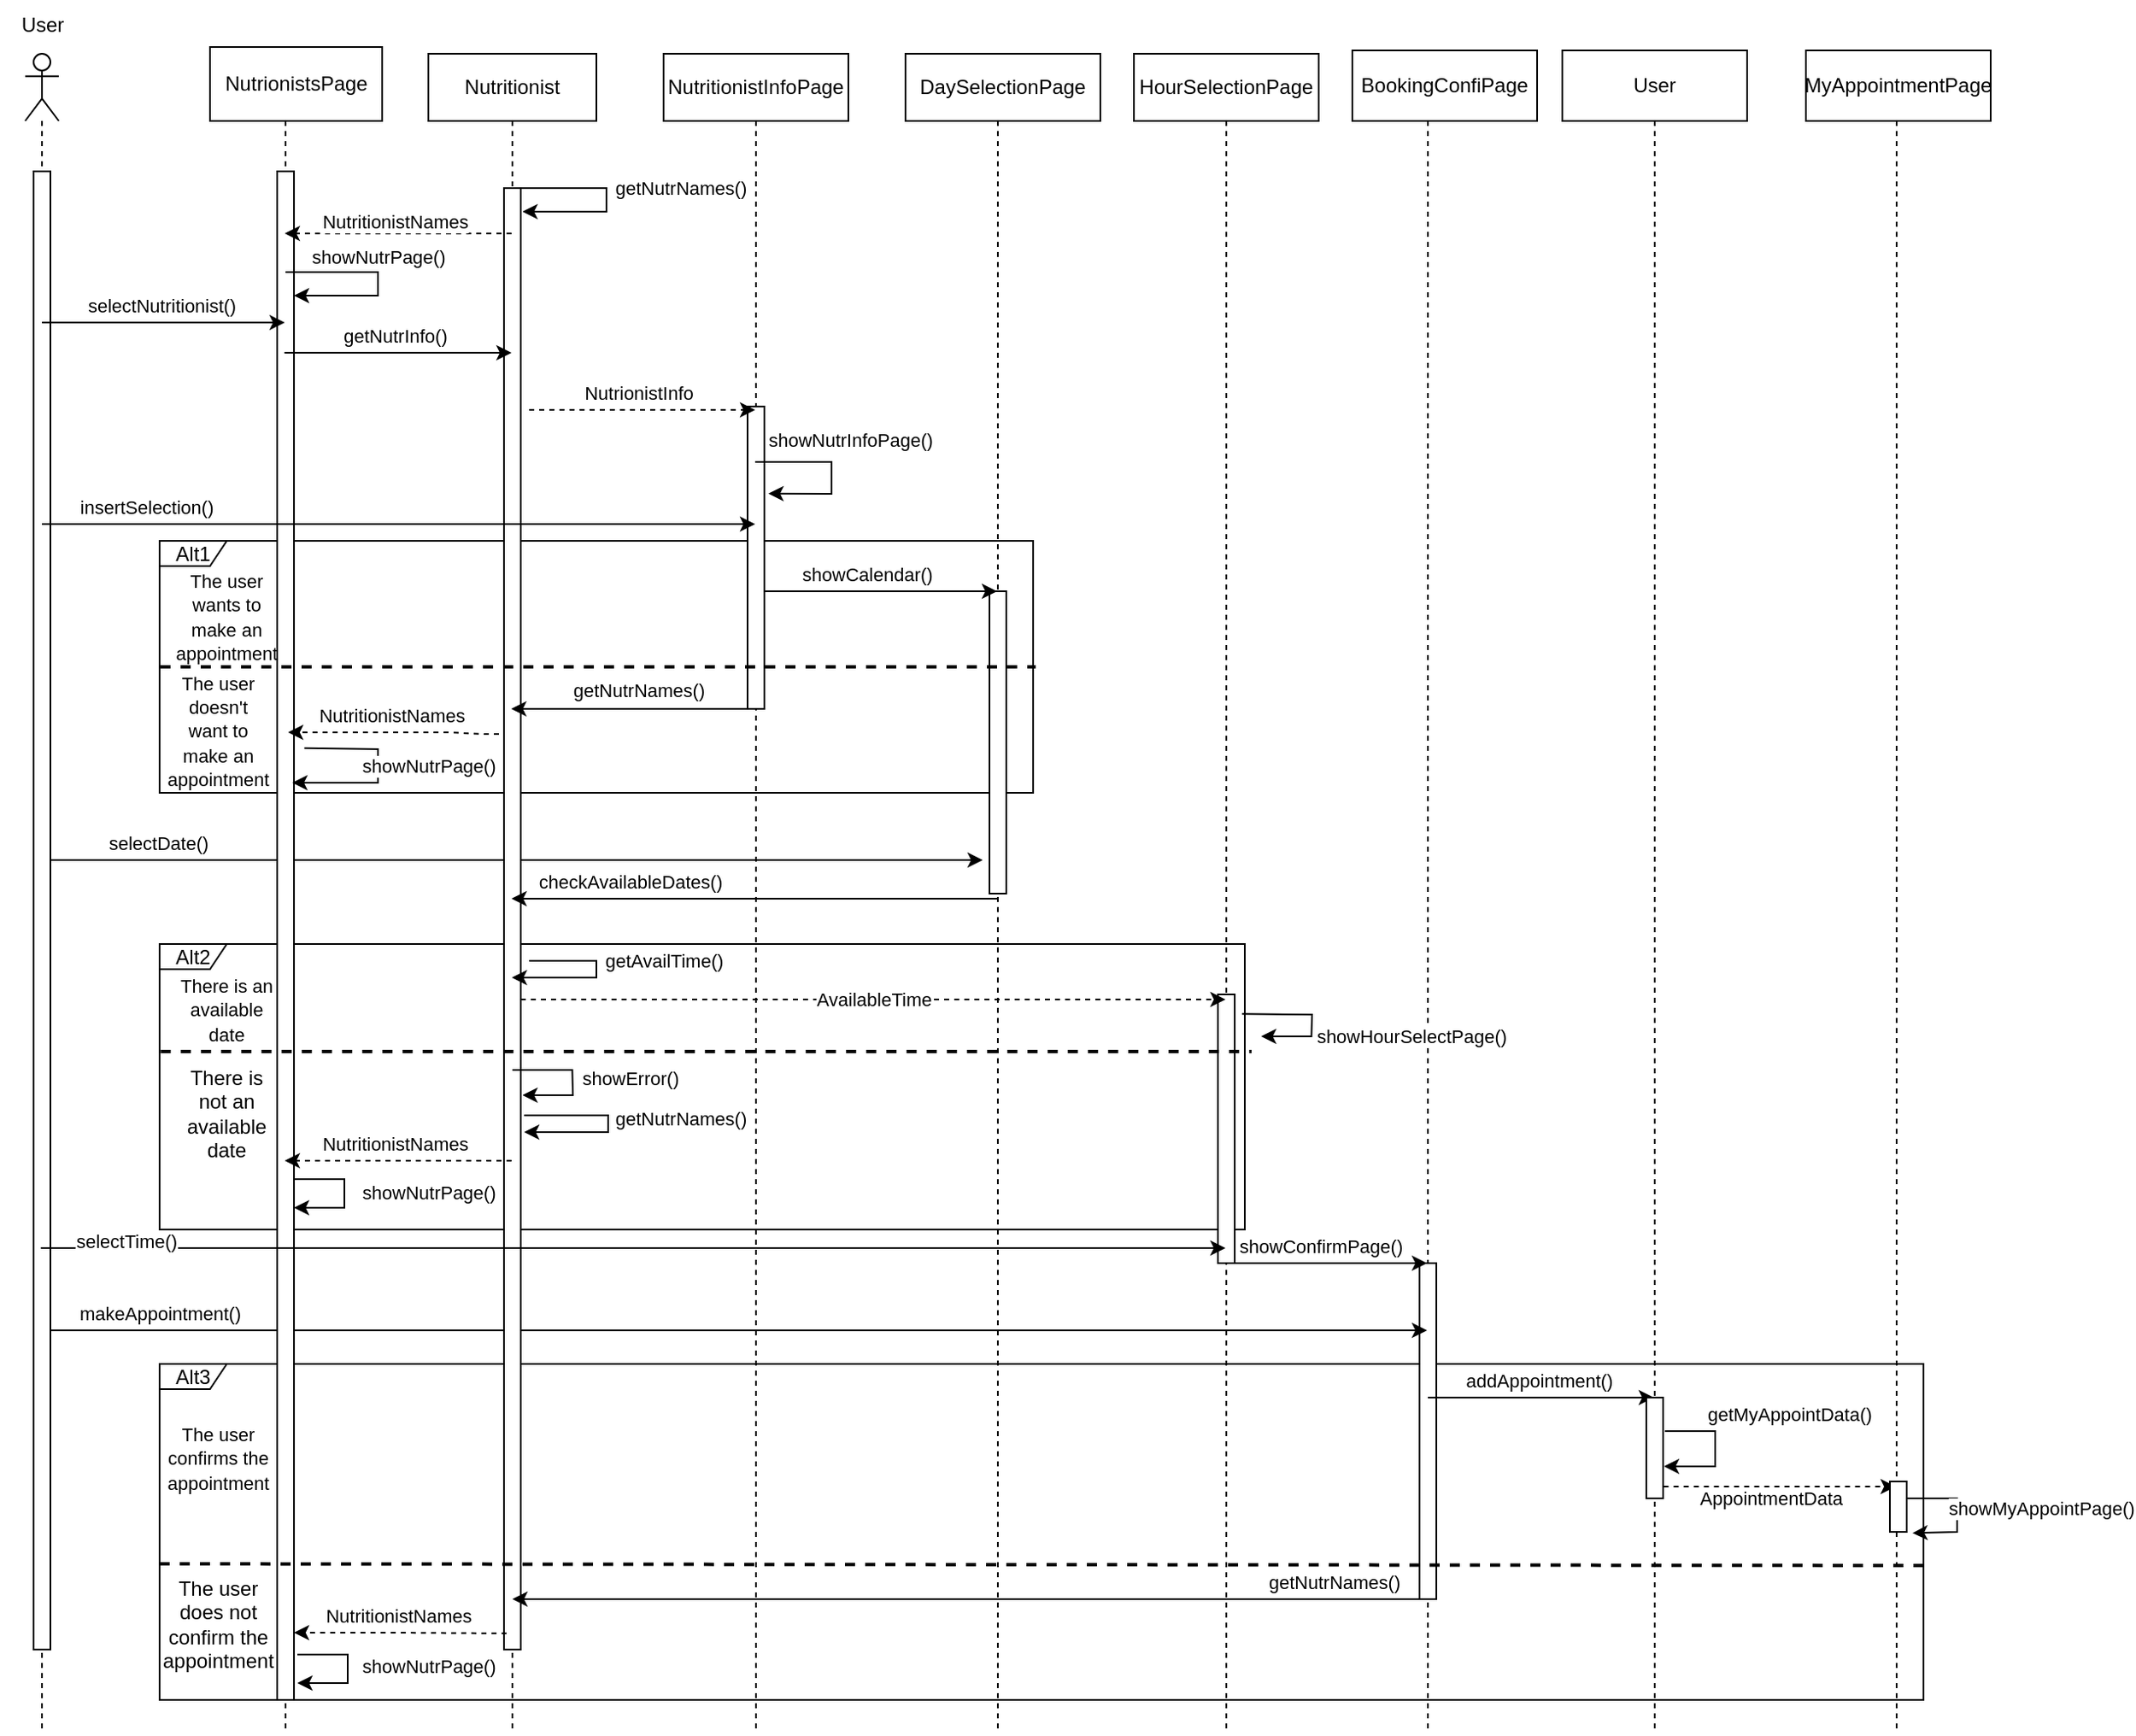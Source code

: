<mxfile version="21.3.6" type="device">
  <diagram name="Page-1" id="tUm5_KNQMfu-EzpkYZKZ">
    <mxGraphModel dx="1480" dy="673" grid="1" gridSize="10" guides="1" tooltips="1" connect="1" arrows="1" fold="1" page="1" pageScale="1" pageWidth="1169" pageHeight="827" math="0" shadow="0">
      <root>
        <mxCell id="0" />
        <mxCell id="1" parent="0" />
        <mxCell id="tmLtH-D-rDOSetYklQbw-46" value="Alt3" style="shape=umlFrame;whiteSpace=wrap;html=1;width=40;height=15;" parent="1" vertex="1">
          <mxGeometry x="110" y="820" width="1050" height="200" as="geometry" />
        </mxCell>
        <mxCell id="tmLtH-D-rDOSetYklQbw-39" value="" style="shape=umlLifeline;participant=umlBoundary;perimeter=lifelinePerimeter;whiteSpace=wrap;html=1;container=1;collapsible=0;recursiveResize=0;verticalAlign=top;spacingTop=36;outlineConnect=0;" parent="1" vertex="1">
          <mxGeometry x="840" y="40" width="50" height="1000" as="geometry" />
        </mxCell>
        <mxCell id="tmLtH-D-rDOSetYklQbw-56" value="" style="html=1;points=[];perimeter=orthogonalPerimeter;fontSize=11;" parent="tmLtH-D-rDOSetYklQbw-39" vertex="1">
          <mxGeometry x="20" y="720" width="10" height="200" as="geometry" />
        </mxCell>
        <mxCell id="tmLtH-D-rDOSetYklQbw-5" value="" style="shape=umlLifeline;participant=umlEntity;perimeter=lifelinePerimeter;whiteSpace=wrap;html=1;container=1;collapsible=0;recursiveResize=0;verticalAlign=top;spacingTop=36;outlineConnect=0;" parent="1" vertex="1">
          <mxGeometry x="980" y="40" width="40" height="1000" as="geometry" />
        </mxCell>
        <mxCell id="tmLtH-D-rDOSetYklQbw-57" value="" style="html=1;points=[];perimeter=orthogonalPerimeter;fontSize=11;" parent="1" vertex="1">
          <mxGeometry x="995" y="840" width="10" height="60" as="geometry" />
        </mxCell>
        <mxCell id="tmLtH-D-rDOSetYklQbw-32" value="Alt2" style="shape=umlFrame;whiteSpace=wrap;html=1;width=40;height=15;" parent="1" vertex="1">
          <mxGeometry x="110" y="570" width="646" height="170" as="geometry" />
        </mxCell>
        <mxCell id="tmLtH-D-rDOSetYklQbw-19" value="Alt1" style="shape=umlFrame;whiteSpace=wrap;html=1;width=40;height=15;" parent="1" vertex="1">
          <mxGeometry x="110" y="330" width="520" height="150" as="geometry" />
        </mxCell>
        <mxCell id="tmLtH-D-rDOSetYklQbw-1" value="" style="shape=umlLifeline;participant=umlActor;perimeter=lifelinePerimeter;whiteSpace=wrap;html=1;container=1;collapsible=0;recursiveResize=0;verticalAlign=top;spacingTop=36;outlineConnect=0;" parent="1" vertex="1">
          <mxGeometry x="30" y="40" width="20" height="1000" as="geometry" />
        </mxCell>
        <mxCell id="tmLtH-D-rDOSetYklQbw-25" value="selectDate()" style="endArrow=classic;html=1;rounded=0;strokeWidth=1;fontSize=11;" parent="tmLtH-D-rDOSetYklQbw-1" edge="1">
          <mxGeometry x="-0.754" y="10" width="50" height="50" relative="1" as="geometry">
            <mxPoint x="10" y="480" as="sourcePoint" />
            <mxPoint x="570" y="480" as="targetPoint" />
            <mxPoint as="offset" />
          </mxGeometry>
        </mxCell>
        <mxCell id="tmLtH-D-rDOSetYklQbw-41" value="makeAppointment()" style="endArrow=classic;html=1;rounded=0;strokeWidth=1;fontSize=11;" parent="tmLtH-D-rDOSetYklQbw-1" target="tmLtH-D-rDOSetYklQbw-39" edge="1">
          <mxGeometry x="-0.83" y="10" width="50" height="50" relative="1" as="geometry">
            <mxPoint x="10" y="760" as="sourcePoint" />
            <mxPoint x="60" y="710" as="targetPoint" />
            <mxPoint as="offset" />
          </mxGeometry>
        </mxCell>
        <mxCell id="tmLtH-D-rDOSetYklQbw-50" value="" style="html=1;points=[];perimeter=orthogonalPerimeter;fontSize=11;" parent="tmLtH-D-rDOSetYklQbw-1" vertex="1">
          <mxGeometry x="5" y="70" width="10" height="880" as="geometry" />
        </mxCell>
        <mxCell id="tmLtH-D-rDOSetYklQbw-2" value="" style="shape=umlLifeline;participant=umlBoundary;perimeter=lifelinePerimeter;whiteSpace=wrap;html=1;container=1;collapsible=0;recursiveResize=0;verticalAlign=top;spacingTop=36;outlineConnect=0;" parent="1" vertex="1">
          <mxGeometry x="160" y="40" width="50" height="1000" as="geometry" />
        </mxCell>
        <mxCell id="tmLtH-D-rDOSetYklQbw-51" value="" style="html=1;points=[];perimeter=orthogonalPerimeter;fontSize=11;" parent="tmLtH-D-rDOSetYklQbw-2" vertex="1">
          <mxGeometry x="20" y="70" width="10" height="910" as="geometry" />
        </mxCell>
        <mxCell id="4nbXA-XBb0YuEGlwC8Sb-1" value="showNutrPage()" style="endArrow=classic;html=1;rounded=0;" parent="tmLtH-D-rDOSetYklQbw-2" source="tmLtH-D-rDOSetYklQbw-2" edge="1">
          <mxGeometry x="-0.071" y="-10" width="50" height="50" relative="1" as="geometry">
            <mxPoint x="350" y="270" as="sourcePoint" />
            <mxPoint x="30" y="144" as="targetPoint" />
            <Array as="points">
              <mxPoint x="80" y="130" />
              <mxPoint x="80" y="144" />
            </Array>
            <mxPoint x="10" y="-10" as="offset" />
          </mxGeometry>
        </mxCell>
        <mxCell id="4nbXA-XBb0YuEGlwC8Sb-21" value="showNutrPage()" style="endArrow=classic;html=1;rounded=0;" parent="tmLtH-D-rDOSetYklQbw-2" edge="1">
          <mxGeometry x="-0.013" y="50" width="50" height="50" relative="1" as="geometry">
            <mxPoint x="30" y="670" as="sourcePoint" />
            <mxPoint x="30" y="687" as="targetPoint" />
            <Array as="points">
              <mxPoint x="60" y="670" />
              <mxPoint x="60" y="687" />
            </Array>
            <mxPoint as="offset" />
          </mxGeometry>
        </mxCell>
        <mxCell id="4nbXA-XBb0YuEGlwC8Sb-9" value="showNutrPage()" style="endArrow=classic;html=1;rounded=0;exitX=1.619;exitY=0.373;exitDx=0;exitDy=0;exitPerimeter=0;" parent="tmLtH-D-rDOSetYklQbw-2" edge="1">
          <mxGeometry x="-0.063" y="30" width="50" height="50" relative="1" as="geometry">
            <mxPoint x="36.19" y="413.43" as="sourcePoint" />
            <mxPoint x="29" y="434" as="targetPoint" />
            <Array as="points">
              <mxPoint x="80" y="414" />
              <mxPoint x="80" y="434" />
            </Array>
            <mxPoint as="offset" />
          </mxGeometry>
        </mxCell>
        <mxCell id="tmLtH-D-rDOSetYklQbw-3" value="" style="shape=umlLifeline;participant=umlEntity;perimeter=lifelinePerimeter;whiteSpace=wrap;html=1;container=1;collapsible=0;recursiveResize=0;verticalAlign=top;spacingTop=36;outlineConnect=0;" parent="1" vertex="1">
          <mxGeometry x="300" y="40" width="40" height="1000" as="geometry" />
        </mxCell>
        <mxCell id="tmLtH-D-rDOSetYklQbw-52" value="" style="html=1;points=[];perimeter=orthogonalPerimeter;fontSize=11;" parent="tmLtH-D-rDOSetYklQbw-3" vertex="1">
          <mxGeometry x="15" y="80" width="10" height="870" as="geometry" />
        </mxCell>
        <mxCell id="4nbXA-XBb0YuEGlwC8Sb-22" value="" style="endArrow=classic;html=1;rounded=0;" parent="tmLtH-D-rDOSetYklQbw-3" edge="1">
          <mxGeometry width="50" height="50" relative="1" as="geometry">
            <mxPoint x="27" y="632" as="sourcePoint" />
            <mxPoint x="27" y="642" as="targetPoint" />
            <Array as="points">
              <mxPoint x="77" y="632" />
              <mxPoint x="77" y="642" />
            </Array>
          </mxGeometry>
        </mxCell>
        <mxCell id="4nbXA-XBb0YuEGlwC8Sb-23" value="getNutrNames()" style="edgeLabel;html=1;align=center;verticalAlign=middle;resizable=0;points=[];" parent="4nbXA-XBb0YuEGlwC8Sb-22" vertex="1" connectable="0">
          <mxGeometry x="-0.148" y="-2" relative="1" as="geometry">
            <mxPoint x="46" as="offset" />
          </mxGeometry>
        </mxCell>
        <mxCell id="tmLtH-D-rDOSetYklQbw-4" value="" style="shape=umlLifeline;participant=umlBoundary;perimeter=lifelinePerimeter;whiteSpace=wrap;html=1;container=1;collapsible=0;recursiveResize=0;verticalAlign=top;spacingTop=36;outlineConnect=0;" parent="1" vertex="1">
          <mxGeometry x="440" y="40" width="50" height="1000" as="geometry" />
        </mxCell>
        <mxCell id="tmLtH-D-rDOSetYklQbw-53" value="" style="html=1;points=[];perimeter=orthogonalPerimeter;fontSize=11;" parent="tmLtH-D-rDOSetYklQbw-4" vertex="1">
          <mxGeometry x="20" y="210" width="10" height="180" as="geometry" />
        </mxCell>
        <mxCell id="BZofhGesUUSoButb0VhT-2" value="showNutrInfoPage()" style="endArrow=classic;html=1;rounded=0;entryX=1.24;entryY=0.288;entryDx=0;entryDy=0;entryPerimeter=0;" parent="tmLtH-D-rDOSetYklQbw-4" target="tmLtH-D-rDOSetYklQbw-53" edge="1">
          <mxGeometry x="-0.118" y="16" width="50" height="50" relative="1" as="geometry">
            <mxPoint x="24.5" y="243" as="sourcePoint" />
            <mxPoint x="35" y="267" as="targetPoint" />
            <Array as="points">
              <mxPoint x="70" y="243" />
              <mxPoint x="70" y="262" />
            </Array>
            <mxPoint x="11" y="3" as="offset" />
          </mxGeometry>
        </mxCell>
        <mxCell id="tmLtH-D-rDOSetYklQbw-6" value="selectNutritionist()" style="endArrow=classic;html=1;rounded=0;" parent="1" source="tmLtH-D-rDOSetYklQbw-1" target="tmLtH-D-rDOSetYklQbw-2" edge="1">
          <mxGeometry x="-0.028" y="10" width="50" height="50" relative="1" as="geometry">
            <mxPoint x="60" y="150" as="sourcePoint" />
            <mxPoint x="110" y="100" as="targetPoint" />
            <Array as="points">
              <mxPoint x="110" y="200" />
            </Array>
            <mxPoint x="1" as="offset" />
          </mxGeometry>
        </mxCell>
        <mxCell id="tmLtH-D-rDOSetYklQbw-12" value="NutritionistNames" style="endArrow=classic;html=1;rounded=0;dashed=1;" parent="1" edge="1">
          <mxGeometry x="0.03" y="-7" width="50" height="50" relative="1" as="geometry">
            <mxPoint x="319.5" y="147" as="sourcePoint" />
            <mxPoint x="184.5" y="147" as="targetPoint" />
            <Array as="points">
              <mxPoint x="270" y="147" />
            </Array>
            <mxPoint as="offset" />
          </mxGeometry>
        </mxCell>
        <mxCell id="tmLtH-D-rDOSetYklQbw-13" value="getNutrInfo()" style="endArrow=classic;html=1;rounded=0;" parent="1" edge="1">
          <mxGeometry x="-0.03" y="10" width="50" height="50" relative="1" as="geometry">
            <mxPoint x="184.324" y="218" as="sourcePoint" />
            <mxPoint x="319.5" y="218" as="targetPoint" />
            <Array as="points">
              <mxPoint x="260" y="218" />
            </Array>
            <mxPoint as="offset" />
          </mxGeometry>
        </mxCell>
        <mxCell id="tmLtH-D-rDOSetYklQbw-15" value="insertSelection()" style="endArrow=classic;html=1;rounded=0;" parent="1" source="tmLtH-D-rDOSetYklQbw-1" target="tmLtH-D-rDOSetYklQbw-4" edge="1">
          <mxGeometry x="-0.715" y="10" width="50" height="50" relative="1" as="geometry">
            <mxPoint x="100" y="320" as="sourcePoint" />
            <mxPoint x="150" y="270" as="targetPoint" />
            <Array as="points">
              <mxPoint x="260" y="320" />
            </Array>
            <mxPoint x="1" as="offset" />
          </mxGeometry>
        </mxCell>
        <mxCell id="tmLtH-D-rDOSetYklQbw-16" value="" style="shape=umlLifeline;participant=umlBoundary;perimeter=lifelinePerimeter;whiteSpace=wrap;html=1;container=1;collapsible=0;recursiveResize=0;verticalAlign=top;spacingTop=36;outlineConnect=0;" parent="1" vertex="1">
          <mxGeometry x="584" y="40" width="50" height="1000" as="geometry" />
        </mxCell>
        <mxCell id="tmLtH-D-rDOSetYklQbw-54" value="" style="html=1;points=[];perimeter=orthogonalPerimeter;fontSize=11;" parent="tmLtH-D-rDOSetYklQbw-16" vertex="1">
          <mxGeometry x="20" y="320" width="10" height="180" as="geometry" />
        </mxCell>
        <mxCell id="tmLtH-D-rDOSetYklQbw-18" value="" style="shape=umlLifeline;participant=umlBoundary;perimeter=lifelinePerimeter;whiteSpace=wrap;html=1;container=1;collapsible=0;recursiveResize=0;verticalAlign=top;spacingTop=36;outlineConnect=0;" parent="1" vertex="1">
          <mxGeometry x="1119" y="40" width="50" height="1000" as="geometry" />
        </mxCell>
        <mxCell id="tmLtH-D-rDOSetYklQbw-17" value="showCalendar()" style="endArrow=classic;html=1;rounded=0;" parent="1" target="tmLtH-D-rDOSetYklQbw-16" edge="1">
          <mxGeometry x="-0.127" y="10" width="50" height="50" relative="1" as="geometry">
            <mxPoint x="470" y="360" as="sourcePoint" />
            <mxPoint x="520" y="310" as="targetPoint" />
            <Array as="points">
              <mxPoint x="520" y="360" />
            </Array>
            <mxPoint as="offset" />
          </mxGeometry>
        </mxCell>
        <mxCell id="tmLtH-D-rDOSetYklQbw-21" value="" style="endArrow=none;dashed=1;html=1;rounded=0;entryX=1.003;entryY=0.5;entryDx=0;entryDy=0;entryPerimeter=0;strokeWidth=2;exitX=0.001;exitY=0.5;exitDx=0;exitDy=0;exitPerimeter=0;" parent="1" source="tmLtH-D-rDOSetYklQbw-19" target="tmLtH-D-rDOSetYklQbw-19" edge="1">
          <mxGeometry width="50" height="50" relative="1" as="geometry">
            <mxPoint x="140" y="380" as="sourcePoint" />
            <mxPoint x="190" y="330" as="targetPoint" />
          </mxGeometry>
        </mxCell>
        <mxCell id="tmLtH-D-rDOSetYklQbw-22" value="&lt;font style=&quot;font-size: 11px;&quot;&gt;The user wants to make an appointment&lt;/font&gt;" style="text;html=1;strokeColor=none;fillColor=none;align=center;verticalAlign=middle;whiteSpace=wrap;rounded=0;" parent="1" vertex="1">
          <mxGeometry x="120" y="360" width="60" height="30" as="geometry" />
        </mxCell>
        <mxCell id="tmLtH-D-rDOSetYklQbw-23" value="&lt;font style=&quot;font-size: 11px;&quot;&gt;The user doesn&#39;t want to make an appointment&lt;br&gt;&lt;/font&gt;" style="text;html=1;strokeColor=none;fillColor=none;align=center;verticalAlign=middle;whiteSpace=wrap;rounded=0;" parent="1" vertex="1">
          <mxGeometry x="120" y="433" width="50" height="20" as="geometry" />
        </mxCell>
        <mxCell id="tmLtH-D-rDOSetYklQbw-26" value="" style="shape=umlLifeline;participant=umlBoundary;perimeter=lifelinePerimeter;whiteSpace=wrap;html=1;container=1;collapsible=0;recursiveResize=0;verticalAlign=top;spacingTop=36;outlineConnect=0;" parent="1" vertex="1">
          <mxGeometry x="720" y="40" width="50" height="1000" as="geometry" />
        </mxCell>
        <mxCell id="tmLtH-D-rDOSetYklQbw-55" value="" style="html=1;points=[];perimeter=orthogonalPerimeter;fontSize=11;" parent="tmLtH-D-rDOSetYklQbw-26" vertex="1">
          <mxGeometry x="20" y="560" width="10" height="160" as="geometry" />
        </mxCell>
        <mxCell id="tmLtH-D-rDOSetYklQbw-28" value="checkAvailableDates()" style="endArrow=classic;html=1;rounded=0;strokeWidth=1;fontSize=11;" parent="1" edge="1">
          <mxGeometry x="0.513" y="-10" width="50" height="50" relative="1" as="geometry">
            <mxPoint x="608.5" y="543" as="sourcePoint" />
            <mxPoint x="319.5" y="543" as="targetPoint" />
            <Array as="points">
              <mxPoint x="470" y="543" />
            </Array>
            <mxPoint as="offset" />
          </mxGeometry>
        </mxCell>
        <mxCell id="tmLtH-D-rDOSetYklQbw-29" value="NutritionistNames" style="endArrow=classic;html=1;rounded=0;strokeWidth=1;fontSize=11;dashed=1;" parent="1" edge="1">
          <mxGeometry x="0.03" y="-10" width="50" height="50" relative="1" as="geometry">
            <mxPoint x="319.5" y="699" as="sourcePoint" />
            <mxPoint x="184.5" y="699" as="targetPoint" />
            <Array as="points">
              <mxPoint x="240" y="699" />
            </Array>
            <mxPoint as="offset" />
          </mxGeometry>
        </mxCell>
        <mxCell id="tmLtH-D-rDOSetYklQbw-31" value="" style="endArrow=classic;html=1;rounded=0;strokeWidth=1;fontSize=11;" parent="1" edge="1">
          <mxGeometry width="50" height="50" relative="1" as="geometry">
            <mxPoint x="39.324" y="751" as="sourcePoint" />
            <mxPoint x="744.5" y="751" as="targetPoint" />
            <Array as="points">
              <mxPoint x="360" y="751" />
            </Array>
          </mxGeometry>
        </mxCell>
        <mxCell id="tmLtH-D-rDOSetYklQbw-38" value="selectTime()" style="edgeLabel;html=1;align=center;verticalAlign=middle;resizable=0;points=[];fontSize=11;" parent="tmLtH-D-rDOSetYklQbw-31" vertex="1" connectable="0">
          <mxGeometry x="-0.86" y="4" relative="1" as="geometry">
            <mxPoint x="1" as="offset" />
          </mxGeometry>
        </mxCell>
        <mxCell id="tmLtH-D-rDOSetYklQbw-33" value="" style="endArrow=none;dashed=1;html=1;rounded=0;strokeWidth=2;fontSize=11;exitX=0.001;exitY=0.545;exitDx=0;exitDy=0;exitPerimeter=0;" parent="1" edge="1">
          <mxGeometry width="50" height="50" relative="1" as="geometry">
            <mxPoint x="110.646" y="633.95" as="sourcePoint" />
            <mxPoint x="760" y="634" as="targetPoint" />
            <Array as="points">
              <mxPoint x="437" y="634" />
            </Array>
          </mxGeometry>
        </mxCell>
        <mxCell id="tmLtH-D-rDOSetYklQbw-35" value="&lt;font style=&quot;font-size: 11px;&quot;&gt;There is an available date&lt;/font&gt;" style="text;html=1;strokeColor=none;fillColor=none;align=center;verticalAlign=middle;whiteSpace=wrap;rounded=0;" parent="1" vertex="1">
          <mxGeometry x="120" y="594" width="60" height="30" as="geometry" />
        </mxCell>
        <mxCell id="tmLtH-D-rDOSetYklQbw-36" value="There is not an available date" style="text;html=1;strokeColor=none;fillColor=none;align=center;verticalAlign=middle;whiteSpace=wrap;rounded=0;" parent="1" vertex="1">
          <mxGeometry x="120" y="656" width="60" height="30" as="geometry" />
        </mxCell>
        <mxCell id="tmLtH-D-rDOSetYklQbw-40" value="showConfirmPage()" style="endArrow=classic;html=1;rounded=0;strokeWidth=1;fontSize=11;" parent="1" source="tmLtH-D-rDOSetYklQbw-26" target="tmLtH-D-rDOSetYklQbw-39" edge="1">
          <mxGeometry x="-0.075" y="10" width="50" height="50" relative="1" as="geometry">
            <mxPoint x="780" y="780" as="sourcePoint" />
            <mxPoint x="830" y="730" as="targetPoint" />
            <Array as="points">
              <mxPoint x="820" y="760" />
            </Array>
            <mxPoint as="offset" />
          </mxGeometry>
        </mxCell>
        <mxCell id="tmLtH-D-rDOSetYklQbw-42" value="addAppointment()" style="endArrow=classic;html=1;rounded=0;strokeWidth=1;fontSize=11;" parent="1" source="tmLtH-D-rDOSetYklQbw-39" target="tmLtH-D-rDOSetYklQbw-5" edge="1">
          <mxGeometry x="-0.026" y="10" width="50" height="50" relative="1" as="geometry">
            <mxPoint x="900" y="827" as="sourcePoint" />
            <mxPoint x="950" y="777" as="targetPoint" />
            <Array as="points">
              <mxPoint x="940" y="840" />
            </Array>
            <mxPoint as="offset" />
          </mxGeometry>
        </mxCell>
        <mxCell id="tmLtH-D-rDOSetYklQbw-43" value="getMyAppointData()" style="endArrow=classic;html=1;rounded=0;strokeWidth=1;fontSize=11;" parent="1" edge="1">
          <mxGeometry x="-0.264" y="45" width="50" height="50" relative="1" as="geometry">
            <mxPoint x="1006" y="860" as="sourcePoint" />
            <mxPoint x="1005.5" y="881" as="targetPoint" />
            <Array as="points">
              <mxPoint x="1036" y="860" />
              <mxPoint x="1036" y="881" />
            </Array>
            <mxPoint x="-1" y="-10" as="offset" />
          </mxGeometry>
        </mxCell>
        <mxCell id="tmLtH-D-rDOSetYklQbw-44" value="AppointmentData" style="endArrow=classic;html=1;rounded=0;strokeWidth=1;fontSize=11;dashed=1;" parent="1" edge="1">
          <mxGeometry x="-0.019" y="-7" width="50" height="50" relative="1" as="geometry">
            <mxPoint x="999.25" y="893.0" as="sourcePoint" />
            <mxPoint x="1143.5" y="893.0" as="targetPoint" />
            <Array as="points">
              <mxPoint x="1080" y="893" />
            </Array>
            <mxPoint x="-1" as="offset" />
          </mxGeometry>
        </mxCell>
        <mxCell id="tmLtH-D-rDOSetYklQbw-45" value="getNutrNames()" style="endArrow=classic;html=1;rounded=0;strokeWidth=1;fontSize=11;" parent="1" edge="1">
          <mxGeometry x="-0.81" y="-10" width="50" height="50" relative="1" as="geometry">
            <mxPoint x="860" y="960" as="sourcePoint" />
            <mxPoint x="320" y="960" as="targetPoint" />
            <Array as="points">
              <mxPoint x="660" y="960" />
            </Array>
            <mxPoint as="offset" />
          </mxGeometry>
        </mxCell>
        <mxCell id="tmLtH-D-rDOSetYklQbw-47" value="" style="endArrow=none;dashed=1;html=1;rounded=0;strokeWidth=2;fontSize=11;exitX=0;exitY=0.595;exitDx=0;exitDy=0;exitPerimeter=0;entryX=1;entryY=0.6;entryDx=0;entryDy=0;entryPerimeter=0;" parent="1" source="tmLtH-D-rDOSetYklQbw-46" target="tmLtH-D-rDOSetYklQbw-46" edge="1">
          <mxGeometry width="50" height="50" relative="1" as="geometry">
            <mxPoint x="230" y="930" as="sourcePoint" />
            <mxPoint x="280" y="880" as="targetPoint" />
          </mxGeometry>
        </mxCell>
        <mxCell id="tmLtH-D-rDOSetYklQbw-48" value="&lt;font style=&quot;font-size: 11px;&quot;&gt;The user confirms the appointment&lt;/font&gt;" style="text;html=1;strokeColor=none;fillColor=none;align=center;verticalAlign=middle;whiteSpace=wrap;rounded=0;" parent="1" vertex="1">
          <mxGeometry x="115" y="861" width="60" height="30" as="geometry" />
        </mxCell>
        <mxCell id="tmLtH-D-rDOSetYklQbw-49" value="The user does not confirm the appointment" style="text;html=1;strokeColor=none;fillColor=none;align=center;verticalAlign=middle;whiteSpace=wrap;rounded=0;" parent="1" vertex="1">
          <mxGeometry x="115" y="960" width="60" height="30" as="geometry" />
        </mxCell>
        <mxCell id="aPmzH9TBy1Iu_j4zL48j-1" value="NutrionistsPage" style="rounded=0;whiteSpace=wrap;html=1;" parent="1" vertex="1">
          <mxGeometry x="140" y="36" width="102.5" height="44" as="geometry" />
        </mxCell>
        <mxCell id="aPmzH9TBy1Iu_j4zL48j-2" value="User" style="text;html=1;align=center;verticalAlign=middle;resizable=0;points=[];autosize=1;strokeColor=none;fillColor=none;" parent="1" vertex="1">
          <mxGeometry x="15" y="8" width="50" height="30" as="geometry" />
        </mxCell>
        <mxCell id="aPmzH9TBy1Iu_j4zL48j-3" value="Nutritionist" style="rounded=0;whiteSpace=wrap;html=1;" parent="1" vertex="1">
          <mxGeometry x="270" y="40" width="100" height="40" as="geometry" />
        </mxCell>
        <mxCell id="aPmzH9TBy1Iu_j4zL48j-4" value="NutritionistInfoPage" style="rounded=0;whiteSpace=wrap;html=1;" parent="1" vertex="1">
          <mxGeometry x="410" y="40" width="110" height="40" as="geometry" />
        </mxCell>
        <mxCell id="aPmzH9TBy1Iu_j4zL48j-6" value="DaySelectionPage" style="rounded=0;whiteSpace=wrap;html=1;" parent="1" vertex="1">
          <mxGeometry x="554" y="40" width="116" height="40" as="geometry" />
        </mxCell>
        <mxCell id="aPmzH9TBy1Iu_j4zL48j-7" value="HourSelectionPage" style="rounded=0;whiteSpace=wrap;html=1;" parent="1" vertex="1">
          <mxGeometry x="690" y="40" width="110" height="40" as="geometry" />
        </mxCell>
        <mxCell id="aPmzH9TBy1Iu_j4zL48j-8" value="BookingConfiPage" style="rounded=0;whiteSpace=wrap;html=1;" parent="1" vertex="1">
          <mxGeometry x="820" y="38" width="110" height="42" as="geometry" />
        </mxCell>
        <mxCell id="aPmzH9TBy1Iu_j4zL48j-9" value="User" style="rounded=0;whiteSpace=wrap;html=1;" parent="1" vertex="1">
          <mxGeometry x="945" y="38" width="110" height="42" as="geometry" />
        </mxCell>
        <mxCell id="aPmzH9TBy1Iu_j4zL48j-10" value="MyAppointmentPage" style="rounded=0;whiteSpace=wrap;html=1;" parent="1" vertex="1">
          <mxGeometry x="1090" y="38" width="110" height="42" as="geometry" />
        </mxCell>
        <mxCell id="tmLtH-D-rDOSetYklQbw-14" value="NutrionistInfo" style="endArrow=classic;html=1;rounded=0;dashed=1;" parent="1" edge="1">
          <mxGeometry x="-0.031" y="10" width="50" height="50" relative="1" as="geometry">
            <mxPoint x="330" y="252" as="sourcePoint" />
            <mxPoint x="464.5" y="252" as="targetPoint" />
            <mxPoint as="offset" />
            <Array as="points">
              <mxPoint x="330" y="252" />
            </Array>
          </mxGeometry>
        </mxCell>
        <mxCell id="4nbXA-XBb0YuEGlwC8Sb-6" value="" style="endArrow=classic;html=1;rounded=0;exitX=0.36;exitY=1.011;exitDx=0;exitDy=0;exitPerimeter=0;" parent="1" edge="1">
          <mxGeometry width="50" height="50" relative="1" as="geometry">
            <mxPoint x="463.6" y="429.98" as="sourcePoint" />
            <mxPoint x="319.324" y="429.98" as="targetPoint" />
            <Array as="points" />
          </mxGeometry>
        </mxCell>
        <mxCell id="4nbXA-XBb0YuEGlwC8Sb-7" value="getNutrNames()" style="edgeLabel;html=1;align=center;verticalAlign=middle;resizable=0;points=[];" parent="4nbXA-XBb0YuEGlwC8Sb-6" vertex="1" connectable="0">
          <mxGeometry x="-0.148" y="-2" relative="1" as="geometry">
            <mxPoint x="-7" y="-9" as="offset" />
          </mxGeometry>
        </mxCell>
        <mxCell id="4nbXA-XBb0YuEGlwC8Sb-8" value="NutritionistNames" style="endArrow=classic;html=1;rounded=0;dashed=1;" parent="1" edge="1">
          <mxGeometry x="0.03" y="-10" width="50" height="50" relative="1" as="geometry">
            <mxPoint x="312" y="445" as="sourcePoint" />
            <mxPoint x="186.5" y="444" as="targetPoint" />
            <Array as="points">
              <mxPoint x="302" y="445" />
              <mxPoint x="282" y="444" />
            </Array>
            <mxPoint as="offset" />
          </mxGeometry>
        </mxCell>
        <mxCell id="4nbXA-XBb0YuEGlwC8Sb-14" value="AvailableTime" style="endArrow=classic;html=1;rounded=0;dashed=1;" parent="1" edge="1">
          <mxGeometry width="50" height="50" relative="1" as="geometry">
            <mxPoint x="325" y="603" as="sourcePoint" />
            <mxPoint x="744.5" y="603" as="targetPoint" />
          </mxGeometry>
        </mxCell>
        <mxCell id="4nbXA-XBb0YuEGlwC8Sb-15" value="showError()" style="endArrow=classic;html=1;rounded=0;" parent="1" edge="1">
          <mxGeometry x="0.026" y="34" width="50" height="50" relative="1" as="geometry">
            <mxPoint x="320.004" y="645" as="sourcePoint" />
            <mxPoint x="326" y="660" as="targetPoint" />
            <Array as="points">
              <mxPoint x="355.68" y="645" />
              <mxPoint x="356" y="660" />
              <mxPoint x="340" y="660" />
            </Array>
            <mxPoint as="offset" />
          </mxGeometry>
        </mxCell>
        <mxCell id="4nbXA-XBb0YuEGlwC8Sb-24" value="showMyAppointPage()" style="endArrow=classic;html=1;rounded=0;entryX=1.341;entryY=1.022;entryDx=0;entryDy=0;entryPerimeter=0;" parent="1" source="tmLtH-D-rDOSetYklQbw-18" target="4nbXA-XBb0YuEGlwC8Sb-26" edge="1">
          <mxGeometry y="50" width="50" height="50" relative="1" as="geometry">
            <mxPoint x="1230" y="900" as="sourcePoint" />
            <mxPoint x="680" y="670" as="targetPoint" />
            <Array as="points">
              <mxPoint x="1180" y="900" />
              <mxPoint x="1180" y="920" />
            </Array>
            <mxPoint as="offset" />
          </mxGeometry>
        </mxCell>
        <mxCell id="4nbXA-XBb0YuEGlwC8Sb-25" value="" style="html=1;points=[];perimeter=orthogonalPerimeter;fontSize=11;" parent="1" vertex="1">
          <mxGeometry x="995" y="840" width="10" height="60" as="geometry" />
        </mxCell>
        <mxCell id="4nbXA-XBb0YuEGlwC8Sb-26" value="" style="html=1;points=[];perimeter=orthogonalPerimeter;fontSize=11;" parent="1" vertex="1">
          <mxGeometry x="1140" y="890" width="10" height="30" as="geometry" />
        </mxCell>
        <mxCell id="4nbXA-XBb0YuEGlwC8Sb-27" value="NutritionistNames" style="endArrow=classic;html=1;rounded=0;strokeWidth=1;fontSize=11;dashed=1;exitX=0.157;exitY=0.989;exitDx=0;exitDy=0;exitPerimeter=0;" parent="1" source="tmLtH-D-rDOSetYklQbw-52" target="tmLtH-D-rDOSetYklQbw-51" edge="1">
          <mxGeometry x="0.03" y="-10" width="50" height="50" relative="1" as="geometry">
            <mxPoint x="329.5" y="677" as="sourcePoint" />
            <mxPoint x="194.5" y="677" as="targetPoint" />
            <Array as="points">
              <mxPoint x="250" y="980" />
            </Array>
            <mxPoint as="offset" />
          </mxGeometry>
        </mxCell>
        <mxCell id="4nbXA-XBb0YuEGlwC8Sb-28" value="showNutrPage()" style="endArrow=classic;html=1;rounded=0;" parent="1" edge="1">
          <mxGeometry x="-0.039" y="48" width="50" height="50" relative="1" as="geometry">
            <mxPoint x="192" y="993" as="sourcePoint" />
            <mxPoint x="192" y="1010" as="targetPoint" />
            <Array as="points">
              <mxPoint x="222" y="993" />
              <mxPoint x="222" y="1010" />
            </Array>
            <mxPoint as="offset" />
          </mxGeometry>
        </mxCell>
        <mxCell id="IEuFWZBZL2fG1RZ7Yd5G-3" value="getNutrNames()" style="endArrow=classic;html=1;rounded=0;" edge="1" parent="1">
          <mxGeometry x="-0.067" y="44" width="50" height="50" relative="1" as="geometry">
            <mxPoint x="320" y="120" as="sourcePoint" />
            <mxPoint x="326" y="134" as="targetPoint" />
            <Array as="points">
              <mxPoint x="376" y="120" />
              <mxPoint x="376" y="134" />
            </Array>
            <mxPoint as="offset" />
          </mxGeometry>
        </mxCell>
        <mxCell id="4nbXA-XBb0YuEGlwC8Sb-13" value="getAvailTime()" style="endArrow=classic;html=1;rounded=0;" parent="1" edge="1">
          <mxGeometry x="-0.204" y="40" width="50" height="50" relative="1" as="geometry">
            <mxPoint x="330" y="580" as="sourcePoint" />
            <mxPoint x="319.667" y="590" as="targetPoint" />
            <Array as="points">
              <mxPoint x="370" y="580" />
              <mxPoint x="370" y="590" />
            </Array>
            <mxPoint as="offset" />
          </mxGeometry>
        </mxCell>
        <mxCell id="IEuFWZBZL2fG1RZ7Yd5G-17" value="showHourSelectPage()" style="endArrow=classic;html=1;rounded=0;exitX=1.435;exitY=0.098;exitDx=0;exitDy=0;exitPerimeter=0;" edge="1" parent="1">
          <mxGeometry x="0.3" y="-60" width="50" height="50" relative="1" as="geometry">
            <mxPoint x="754.35" y="611.68" as="sourcePoint" />
            <mxPoint x="765.68" y="625" as="targetPoint" />
            <Array as="points">
              <mxPoint x="796" y="612" />
              <mxPoint x="795.68" y="625" />
            </Array>
            <mxPoint x="60" y="60" as="offset" />
          </mxGeometry>
        </mxCell>
      </root>
    </mxGraphModel>
  </diagram>
</mxfile>
